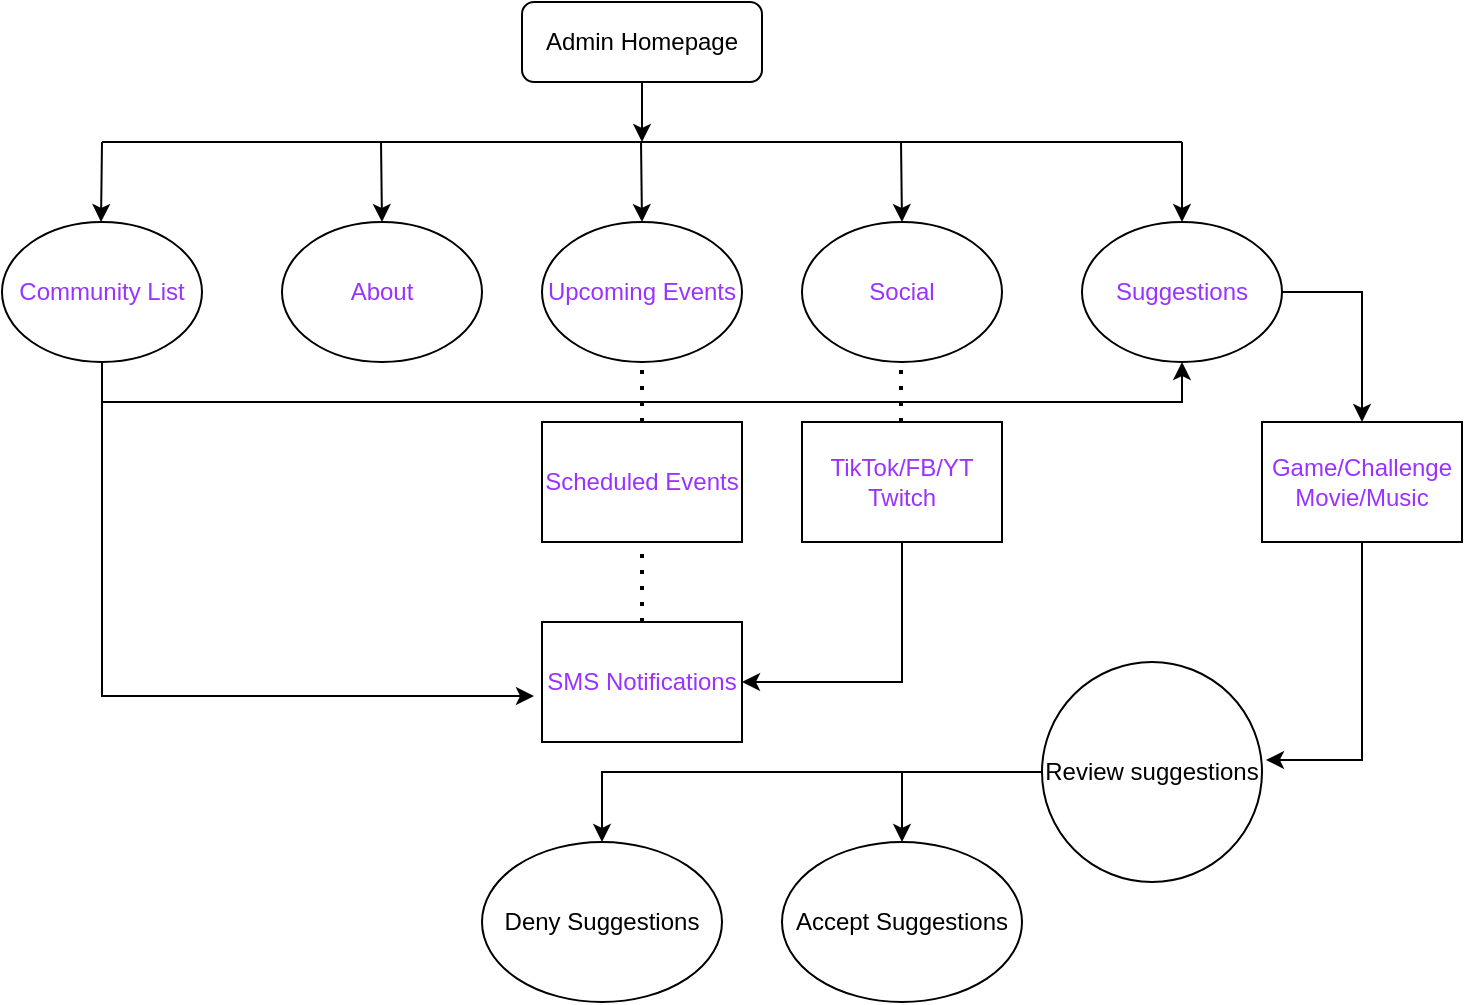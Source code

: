 <mxfile version="16.4.6" type="github">
  <diagram id="C5RBs43oDa-KdzZeNtuy" name="Page-1">
    <mxGraphModel dx="1723" dy="544" grid="1" gridSize="10" guides="1" tooltips="1" connect="1" arrows="1" fold="1" page="1" pageScale="1" pageWidth="827" pageHeight="1169" math="0" shadow="0">
      <root>
        <mxCell id="WIyWlLk6GJQsqaUBKTNV-0" />
        <mxCell id="WIyWlLk6GJQsqaUBKTNV-1" parent="WIyWlLk6GJQsqaUBKTNV-0" />
        <mxCell id="WIyWlLk6GJQsqaUBKTNV-3" value="Admin Homepage" style="rounded=1;whiteSpace=wrap;html=1;fontSize=12;glass=0;strokeWidth=1;shadow=0;" parent="WIyWlLk6GJQsqaUBKTNV-1" vertex="1">
          <mxGeometry x="310" y="40" width="120" height="40" as="geometry" />
        </mxCell>
        <mxCell id="IG7dO1KnfnvPLJ4MgdLY-0" value="Upcoming Events" style="ellipse;whiteSpace=wrap;html=1;fontColor=#9933FF;" parent="WIyWlLk6GJQsqaUBKTNV-1" vertex="1">
          <mxGeometry x="320" y="150" width="100" height="70" as="geometry" />
        </mxCell>
        <mxCell id="IG7dO1KnfnvPLJ4MgdLY-4" value="About" style="ellipse;whiteSpace=wrap;html=1;fontColor=#9933FF;" parent="WIyWlLk6GJQsqaUBKTNV-1" vertex="1">
          <mxGeometry x="190" y="150" width="100" height="70" as="geometry" />
        </mxCell>
        <mxCell id="IG7dO1KnfnvPLJ4MgdLY-5" value="Social" style="ellipse;whiteSpace=wrap;html=1;fontColor=#9933FF;" parent="WIyWlLk6GJQsqaUBKTNV-1" vertex="1">
          <mxGeometry x="450" y="150" width="100" height="70" as="geometry" />
        </mxCell>
        <mxCell id="IG7dO1KnfnvPLJ4MgdLY-6" value="Community List" style="ellipse;whiteSpace=wrap;html=1;fontColor=#9933FF;" parent="WIyWlLk6GJQsqaUBKTNV-1" vertex="1">
          <mxGeometry x="50" y="150" width="100" height="70" as="geometry" />
        </mxCell>
        <mxCell id="IG7dO1KnfnvPLJ4MgdLY-7" value="Suggestions" style="ellipse;whiteSpace=wrap;html=1;fontColor=#9933FF;" parent="WIyWlLk6GJQsqaUBKTNV-1" vertex="1">
          <mxGeometry x="590" y="150" width="100" height="70" as="geometry" />
        </mxCell>
        <mxCell id="IG7dO1KnfnvPLJ4MgdLY-9" value="" style="endArrow=classic;html=1;rounded=0;fontColor=#9933FF;exitX=0.5;exitY=1;exitDx=0;exitDy=0;" parent="WIyWlLk6GJQsqaUBKTNV-1" source="WIyWlLk6GJQsqaUBKTNV-3" edge="1">
          <mxGeometry width="50" height="50" relative="1" as="geometry">
            <mxPoint x="355" y="130" as="sourcePoint" />
            <mxPoint x="370" y="110" as="targetPoint" />
          </mxGeometry>
        </mxCell>
        <mxCell id="IG7dO1KnfnvPLJ4MgdLY-10" value="" style="endArrow=none;html=1;rounded=0;fontColor=#9933FF;" parent="WIyWlLk6GJQsqaUBKTNV-1" edge="1">
          <mxGeometry width="50" height="50" relative="1" as="geometry">
            <mxPoint x="100" y="110" as="sourcePoint" />
            <mxPoint x="640" y="110" as="targetPoint" />
            <Array as="points">
              <mxPoint x="370" y="110" />
            </Array>
          </mxGeometry>
        </mxCell>
        <mxCell id="IG7dO1KnfnvPLJ4MgdLY-11" value="" style="endArrow=classic;html=1;rounded=0;fontColor=#9933FF;" parent="WIyWlLk6GJQsqaUBKTNV-1" edge="1">
          <mxGeometry width="50" height="50" relative="1" as="geometry">
            <mxPoint x="100" y="110" as="sourcePoint" />
            <mxPoint x="99.5" y="150" as="targetPoint" />
          </mxGeometry>
        </mxCell>
        <mxCell id="IG7dO1KnfnvPLJ4MgdLY-12" value="" style="endArrow=classic;html=1;rounded=0;fontColor=#9933FF;exitX=0.5;exitY=1;exitDx=0;exitDy=0;entryX=0.5;entryY=0;entryDx=0;entryDy=0;" parent="WIyWlLk6GJQsqaUBKTNV-1" target="IG7dO1KnfnvPLJ4MgdLY-4" edge="1">
          <mxGeometry width="50" height="50" relative="1" as="geometry">
            <mxPoint x="239.5" y="110" as="sourcePoint" />
            <mxPoint x="239.5" y="140" as="targetPoint" />
          </mxGeometry>
        </mxCell>
        <mxCell id="IG7dO1KnfnvPLJ4MgdLY-13" value="" style="endArrow=classic;html=1;rounded=0;fontColor=#9933FF;exitX=0.5;exitY=1;exitDx=0;exitDy=0;entryX=0.5;entryY=0;entryDx=0;entryDy=0;" parent="WIyWlLk6GJQsqaUBKTNV-1" target="IG7dO1KnfnvPLJ4MgdLY-0" edge="1">
          <mxGeometry width="50" height="50" relative="1" as="geometry">
            <mxPoint x="369.5" y="110" as="sourcePoint" />
            <mxPoint x="369.5" y="140" as="targetPoint" />
          </mxGeometry>
        </mxCell>
        <mxCell id="IG7dO1KnfnvPLJ4MgdLY-14" value="" style="endArrow=classic;html=1;rounded=0;fontColor=#9933FF;exitX=0.5;exitY=1;exitDx=0;exitDy=0;entryX=0.5;entryY=0;entryDx=0;entryDy=0;" parent="WIyWlLk6GJQsqaUBKTNV-1" target="IG7dO1KnfnvPLJ4MgdLY-5" edge="1">
          <mxGeometry width="50" height="50" relative="1" as="geometry">
            <mxPoint x="499.5" y="110" as="sourcePoint" />
            <mxPoint x="499.5" y="140" as="targetPoint" />
          </mxGeometry>
        </mxCell>
        <mxCell id="IG7dO1KnfnvPLJ4MgdLY-15" value="" style="endArrow=classic;html=1;rounded=0;fontColor=#9933FF;exitX=0.5;exitY=1;exitDx=0;exitDy=0;entryX=0.5;entryY=0;entryDx=0;entryDy=0;" parent="WIyWlLk6GJQsqaUBKTNV-1" target="IG7dO1KnfnvPLJ4MgdLY-7" edge="1">
          <mxGeometry width="50" height="50" relative="1" as="geometry">
            <mxPoint x="640" y="110" as="sourcePoint" />
            <mxPoint x="640" y="140" as="targetPoint" />
          </mxGeometry>
        </mxCell>
        <mxCell id="IG7dO1KnfnvPLJ4MgdLY-17" value="Scheduled Events" style="rounded=0;whiteSpace=wrap;html=1;fontColor=#9933FF;" parent="WIyWlLk6GJQsqaUBKTNV-1" vertex="1">
          <mxGeometry x="320" y="250" width="100" height="60" as="geometry" />
        </mxCell>
        <mxCell id="IG7dO1KnfnvPLJ4MgdLY-19" value="" style="endArrow=classic;html=1;rounded=0;fontColor=#9933FF;exitX=0.5;exitY=1;exitDx=0;exitDy=0;entryX=-0.04;entryY=0.617;entryDx=0;entryDy=0;entryPerimeter=0;" parent="WIyWlLk6GJQsqaUBKTNV-1" source="IG7dO1KnfnvPLJ4MgdLY-6" target="IG7dO1KnfnvPLJ4MgdLY-25" edge="1">
          <mxGeometry width="50" height="50" relative="1" as="geometry">
            <mxPoint x="700" y="350" as="sourcePoint" />
            <mxPoint x="310" y="390" as="targetPoint" />
            <Array as="points">
              <mxPoint x="100" y="387" />
            </Array>
          </mxGeometry>
        </mxCell>
        <mxCell id="IG7dO1KnfnvPLJ4MgdLY-20" value="" style="endArrow=classic;html=1;rounded=0;fontColor=#9933FF;entryX=0.5;entryY=1;entryDx=0;entryDy=0;" parent="WIyWlLk6GJQsqaUBKTNV-1" target="IG7dO1KnfnvPLJ4MgdLY-7" edge="1">
          <mxGeometry width="50" height="50" relative="1" as="geometry">
            <mxPoint x="100" y="240" as="sourcePoint" />
            <mxPoint x="640" y="240" as="targetPoint" />
            <Array as="points">
              <mxPoint x="640" y="240" />
            </Array>
          </mxGeometry>
        </mxCell>
        <mxCell id="IG7dO1KnfnvPLJ4MgdLY-21" value="" style="endArrow=none;dashed=1;html=1;dashPattern=1 3;strokeWidth=2;rounded=0;fontColor=#9933FF;entryX=0.5;entryY=1;entryDx=0;entryDy=0;exitX=0.5;exitY=0;exitDx=0;exitDy=0;" parent="WIyWlLk6GJQsqaUBKTNV-1" source="IG7dO1KnfnvPLJ4MgdLY-17" target="IG7dO1KnfnvPLJ4MgdLY-0" edge="1">
          <mxGeometry width="50" height="50" relative="1" as="geometry">
            <mxPoint x="390" y="310" as="sourcePoint" />
            <mxPoint x="440" y="260" as="targetPoint" />
          </mxGeometry>
        </mxCell>
        <mxCell id="IG7dO1KnfnvPLJ4MgdLY-22" value="TikTok/FB/YT&lt;br&gt;Twitch" style="rounded=0;whiteSpace=wrap;html=1;fontColor=#9933FF;" parent="WIyWlLk6GJQsqaUBKTNV-1" vertex="1">
          <mxGeometry x="450" y="250" width="100" height="60" as="geometry" />
        </mxCell>
        <mxCell id="IG7dO1KnfnvPLJ4MgdLY-23" value="" style="endArrow=none;dashed=1;html=1;dashPattern=1 3;strokeWidth=2;rounded=0;fontColor=#9933FF;entryX=0.5;entryY=1;entryDx=0;entryDy=0;exitX=0.5;exitY=0;exitDx=0;exitDy=0;" parent="WIyWlLk6GJQsqaUBKTNV-1" edge="1">
          <mxGeometry width="50" height="50" relative="1" as="geometry">
            <mxPoint x="499.5" y="250" as="sourcePoint" />
            <mxPoint x="499.5" y="220" as="targetPoint" />
            <Array as="points">
              <mxPoint x="499.5" y="240" />
            </Array>
          </mxGeometry>
        </mxCell>
        <mxCell id="IG7dO1KnfnvPLJ4MgdLY-24" value="" style="endArrow=none;dashed=1;html=1;dashPattern=1 3;strokeWidth=2;rounded=0;fontColor=#9933FF;entryX=0.5;entryY=1;entryDx=0;entryDy=0;" parent="WIyWlLk6GJQsqaUBKTNV-1" target="IG7dO1KnfnvPLJ4MgdLY-17" edge="1">
          <mxGeometry width="50" height="50" relative="1" as="geometry">
            <mxPoint x="370" y="350" as="sourcePoint" />
            <mxPoint x="440" y="260" as="targetPoint" />
          </mxGeometry>
        </mxCell>
        <mxCell id="IG7dO1KnfnvPLJ4MgdLY-25" value="SMS Notifications" style="rounded=0;whiteSpace=wrap;html=1;fontColor=#9933FF;" parent="WIyWlLk6GJQsqaUBKTNV-1" vertex="1">
          <mxGeometry x="320" y="350" width="100" height="60" as="geometry" />
        </mxCell>
        <mxCell id="IG7dO1KnfnvPLJ4MgdLY-26" value="" style="endArrow=classic;html=1;rounded=0;fontColor=#9933FF;exitX=0.5;exitY=1;exitDx=0;exitDy=0;entryX=1;entryY=0.5;entryDx=0;entryDy=0;" parent="WIyWlLk6GJQsqaUBKTNV-1" source="IG7dO1KnfnvPLJ4MgdLY-22" target="IG7dO1KnfnvPLJ4MgdLY-25" edge="1">
          <mxGeometry width="50" height="50" relative="1" as="geometry">
            <mxPoint x="590" y="430" as="sourcePoint" />
            <mxPoint x="640" y="380" as="targetPoint" />
            <Array as="points">
              <mxPoint x="500" y="380" />
            </Array>
          </mxGeometry>
        </mxCell>
        <mxCell id="IG7dO1KnfnvPLJ4MgdLY-27" value="" style="endArrow=classic;html=1;rounded=0;fontColor=#9933FF;exitX=1;exitY=0.5;exitDx=0;exitDy=0;entryX=0.5;entryY=0;entryDx=0;entryDy=0;" parent="WIyWlLk6GJQsqaUBKTNV-1" source="IG7dO1KnfnvPLJ4MgdLY-7" target="IG7dO1KnfnvPLJ4MgdLY-28" edge="1">
          <mxGeometry width="50" height="50" relative="1" as="geometry">
            <mxPoint x="390" y="310" as="sourcePoint" />
            <mxPoint x="730" y="185" as="targetPoint" />
            <Array as="points">
              <mxPoint x="730" y="185" />
            </Array>
          </mxGeometry>
        </mxCell>
        <mxCell id="IG7dO1KnfnvPLJ4MgdLY-28" value="Game/Challenge&lt;br&gt;Movie/Music" style="rounded=0;whiteSpace=wrap;html=1;fontColor=#9933FF;" parent="WIyWlLk6GJQsqaUBKTNV-1" vertex="1">
          <mxGeometry x="680" y="250" width="100" height="60" as="geometry" />
        </mxCell>
        <mxCell id="XiIAO1aAx2bnwEOdaXdg-0" value="Review suggestions" style="ellipse;whiteSpace=wrap;html=1;aspect=fixed;" vertex="1" parent="WIyWlLk6GJQsqaUBKTNV-1">
          <mxGeometry x="570" y="370" width="110" height="110" as="geometry" />
        </mxCell>
        <mxCell id="XiIAO1aAx2bnwEOdaXdg-1" value="" style="endArrow=classic;html=1;rounded=0;exitX=0.5;exitY=1;exitDx=0;exitDy=0;entryX=1.018;entryY=0.445;entryDx=0;entryDy=0;entryPerimeter=0;" edge="1" parent="WIyWlLk6GJQsqaUBKTNV-1" source="IG7dO1KnfnvPLJ4MgdLY-28" target="XiIAO1aAx2bnwEOdaXdg-0">
          <mxGeometry width="50" height="50" relative="1" as="geometry">
            <mxPoint x="390" y="300" as="sourcePoint" />
            <mxPoint x="440" y="250" as="targetPoint" />
            <Array as="points">
              <mxPoint x="730" y="419" />
            </Array>
          </mxGeometry>
        </mxCell>
        <mxCell id="XiIAO1aAx2bnwEOdaXdg-2" value="Accept Suggestions" style="ellipse;whiteSpace=wrap;html=1;" vertex="1" parent="WIyWlLk6GJQsqaUBKTNV-1">
          <mxGeometry x="440" y="460" width="120" height="80" as="geometry" />
        </mxCell>
        <mxCell id="XiIAO1aAx2bnwEOdaXdg-3" value="" style="endArrow=classic;html=1;rounded=0;exitX=0;exitY=0.5;exitDx=0;exitDy=0;entryX=0.5;entryY=0;entryDx=0;entryDy=0;" edge="1" parent="WIyWlLk6GJQsqaUBKTNV-1" source="XiIAO1aAx2bnwEOdaXdg-0" target="XiIAO1aAx2bnwEOdaXdg-2">
          <mxGeometry width="50" height="50" relative="1" as="geometry">
            <mxPoint x="390" y="300" as="sourcePoint" />
            <mxPoint x="440" y="250" as="targetPoint" />
            <Array as="points">
              <mxPoint x="500" y="425" />
            </Array>
          </mxGeometry>
        </mxCell>
        <mxCell id="XiIAO1aAx2bnwEOdaXdg-4" value="Deny Suggestions" style="ellipse;whiteSpace=wrap;html=1;" vertex="1" parent="WIyWlLk6GJQsqaUBKTNV-1">
          <mxGeometry x="290" y="460" width="120" height="80" as="geometry" />
        </mxCell>
        <mxCell id="XiIAO1aAx2bnwEOdaXdg-5" value="" style="endArrow=classic;html=1;rounded=0;entryX=0.5;entryY=0;entryDx=0;entryDy=0;" edge="1" parent="WIyWlLk6GJQsqaUBKTNV-1">
          <mxGeometry width="50" height="50" relative="1" as="geometry">
            <mxPoint x="570" y="425" as="sourcePoint" />
            <mxPoint x="350" y="460" as="targetPoint" />
            <Array as="points">
              <mxPoint x="350" y="425" />
            </Array>
          </mxGeometry>
        </mxCell>
      </root>
    </mxGraphModel>
  </diagram>
</mxfile>
